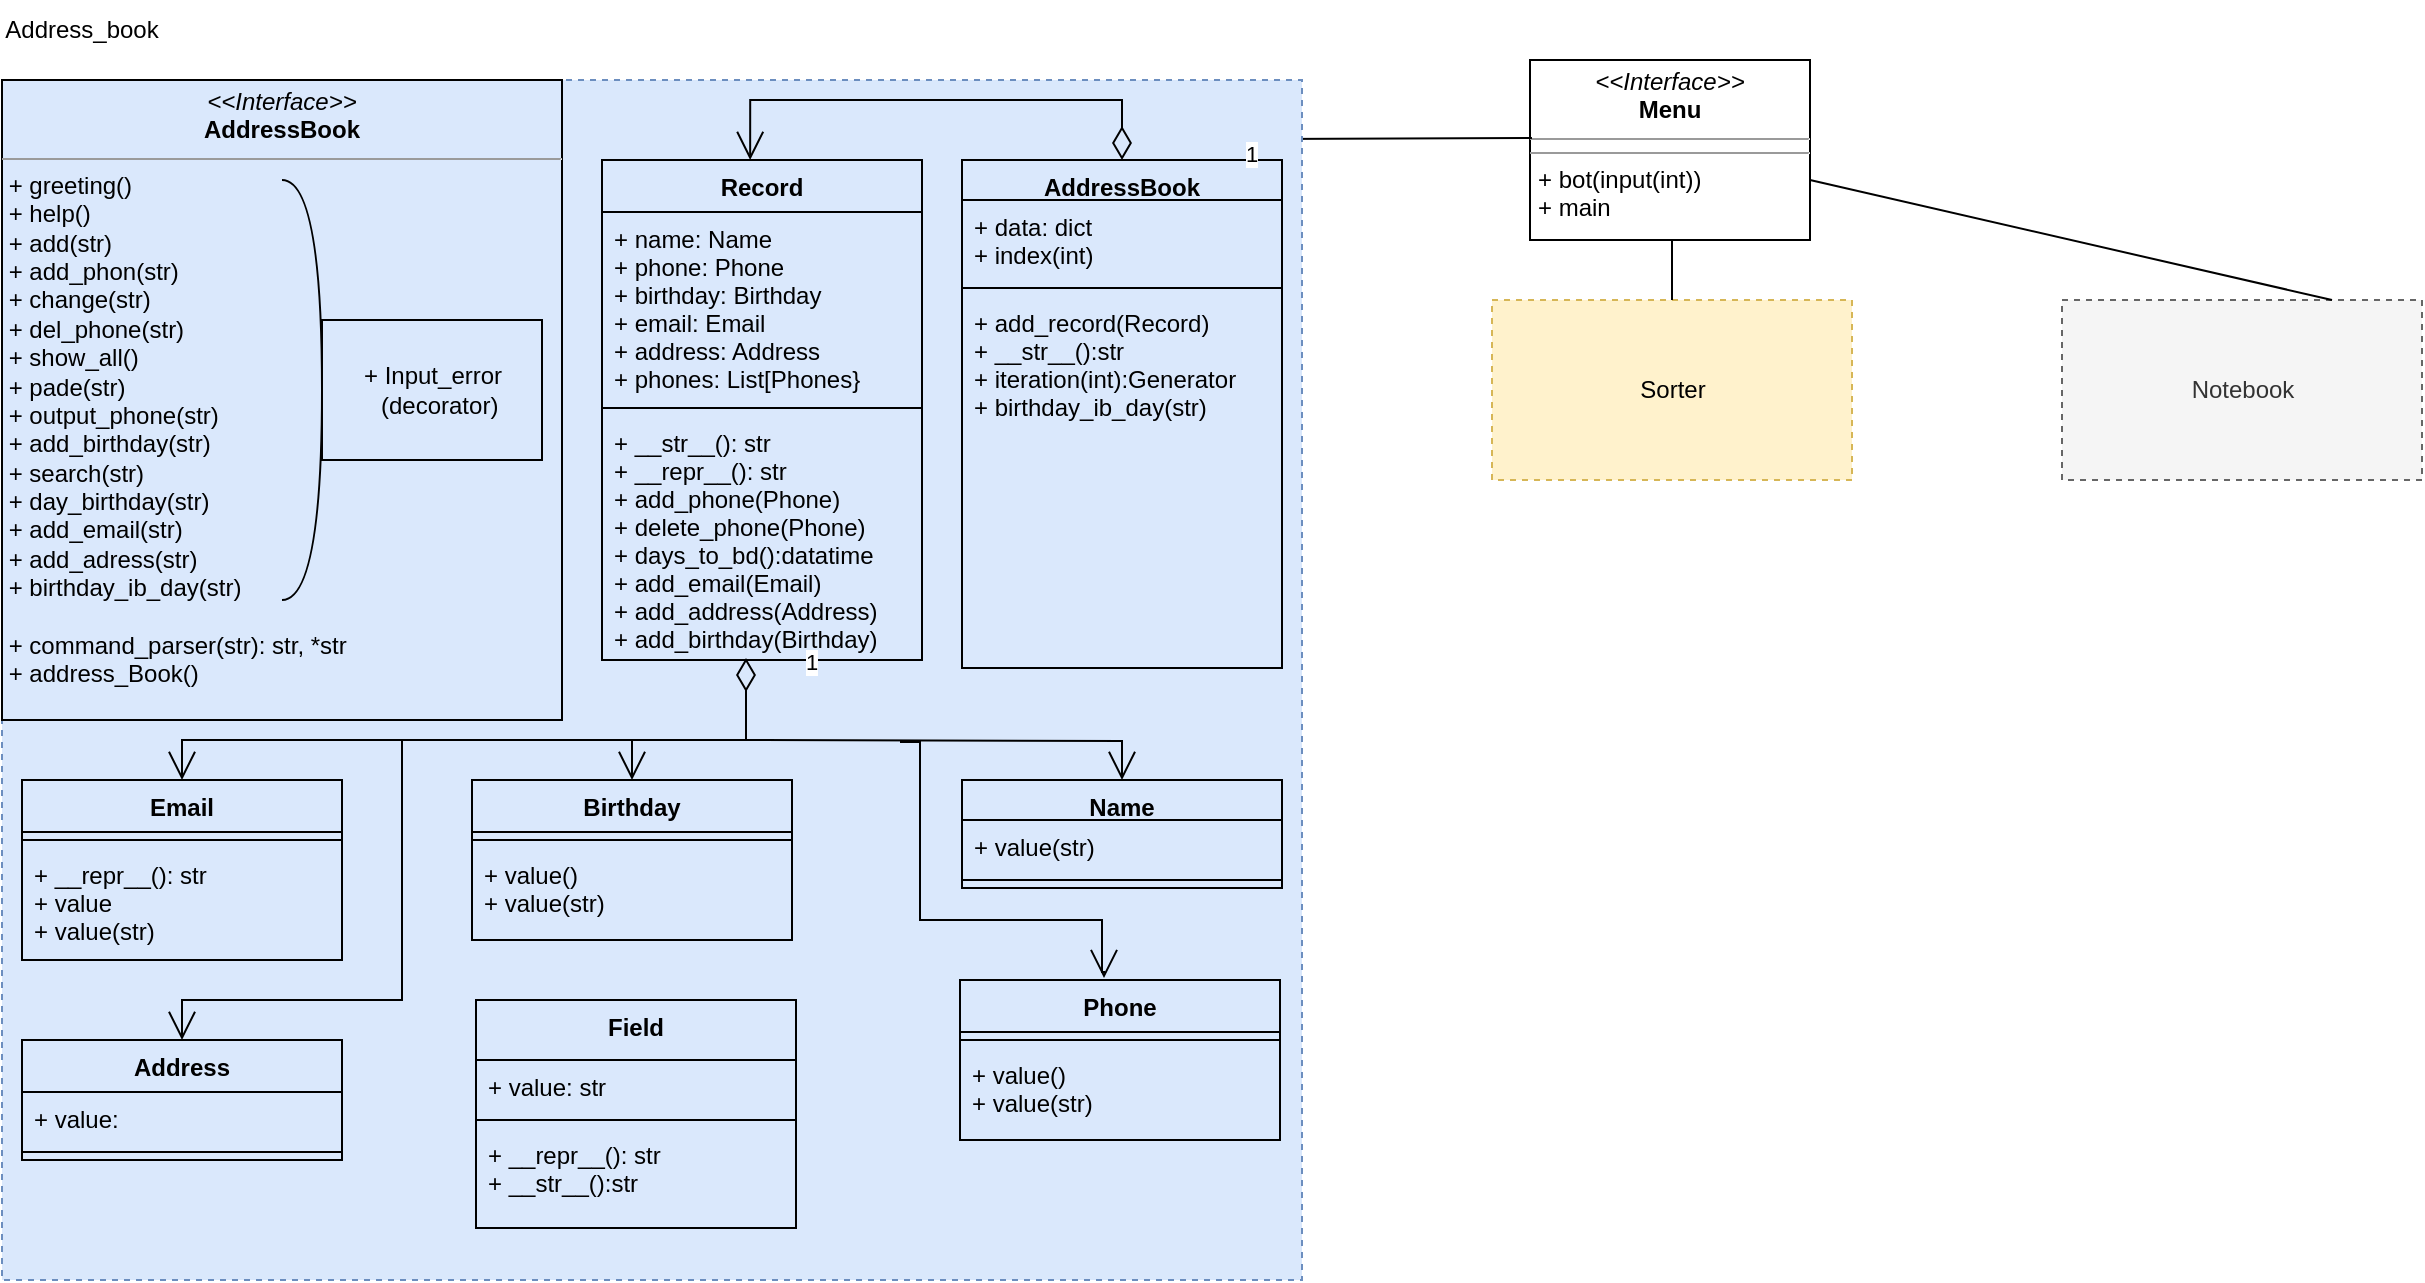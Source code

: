 <mxfile version="20.8.20" type="github">
  <diagram id="R2lEEEUBdFMjLlhIrx00" name="Page-1">
    <mxGraphModel dx="2210" dy="765" grid="1" gridSize="10" guides="1" tooltips="1" connect="1" arrows="1" fold="1" page="1" pageScale="1" pageWidth="850" pageHeight="1100" math="0" shadow="0" extFonts="Permanent Marker^https://fonts.googleapis.com/css?family=Permanent+Marker">
      <root>
        <mxCell id="0" />
        <mxCell id="1" parent="0" />
        <mxCell id="WKoIMvi9p1BWzZwJWIoY-1" value="&lt;p style=&quot;margin:0px;margin-top:4px;text-align:center;&quot;&gt;&lt;i&gt;&amp;lt;&amp;lt;Interface&amp;gt;&amp;gt;&lt;/i&gt;&lt;br&gt;&lt;b&gt;Menu&lt;/b&gt;&lt;br&gt;&lt;/p&gt;&lt;hr size=&quot;1&quot;&gt;&lt;hr size=&quot;1&quot;&gt;&lt;p style=&quot;margin:0px;margin-left:4px;&quot;&gt;+ bot(input(int))&lt;br&gt;+ main&lt;br&gt;&lt;/p&gt;" style="verticalAlign=top;align=left;overflow=fill;fontSize=12;fontFamily=Helvetica;html=1;" parent="1" vertex="1">
          <mxGeometry x="354" y="40" width="140" height="90" as="geometry" />
        </mxCell>
        <mxCell id="H_HPHrMYtquP8e00F-l--3" value="Sorter" style="html=1;dropTarget=0;dashed=1;fillColor=#fff2cc;strokeColor=#d6b656;" parent="1" vertex="1">
          <mxGeometry x="335" y="160" width="180" height="90" as="geometry" />
        </mxCell>
        <mxCell id="H_HPHrMYtquP8e00F-l--5" value="Notebook" style="html=1;dropTarget=0;dashed=1;fillColor=#f5f5f5;fontColor=#333333;strokeColor=#666666;" parent="1" vertex="1">
          <mxGeometry x="620" y="160" width="180" height="90" as="geometry" />
        </mxCell>
        <mxCell id="H_HPHrMYtquP8e00F-l--7" value="" style="endArrow=none;html=1;rounded=0;exitX=0.5;exitY=0;exitDx=0;exitDy=0;" parent="1" source="H_HPHrMYtquP8e00F-l--3" edge="1">
          <mxGeometry width="50" height="50" relative="1" as="geometry">
            <mxPoint x="375" y="180" as="sourcePoint" />
            <mxPoint x="425" y="130" as="targetPoint" />
          </mxGeometry>
        </mxCell>
        <mxCell id="H_HPHrMYtquP8e00F-l--8" value="" style="endArrow=none;html=1;rounded=0;entryX=0.007;entryY=0.433;entryDx=0;entryDy=0;entryPerimeter=0;" parent="1" target="WKoIMvi9p1BWzZwJWIoY-1" edge="1">
          <mxGeometry width="50" height="50" relative="1" as="geometry">
            <mxPoint x="100" y="80" as="sourcePoint" />
            <mxPoint x="320" y="110" as="targetPoint" />
          </mxGeometry>
        </mxCell>
        <mxCell id="H_HPHrMYtquP8e00F-l--9" value="" style="endArrow=none;html=1;rounded=0;entryX=0.75;entryY=0;entryDx=0;entryDy=0;" parent="1" target="H_HPHrMYtquP8e00F-l--5" edge="1">
          <mxGeometry width="50" height="50" relative="1" as="geometry">
            <mxPoint x="494" y="100" as="sourcePoint" />
            <mxPoint x="768" y="40" as="targetPoint" />
          </mxGeometry>
        </mxCell>
        <mxCell id="H_HPHrMYtquP8e00F-l--10" value="" style="rounded=0;whiteSpace=wrap;html=1;dashed=1;fillColor=#dae8fc;strokeColor=#6c8ebf;" parent="1" vertex="1">
          <mxGeometry x="-410" y="50" width="650" height="600" as="geometry" />
        </mxCell>
        <mxCell id="H_HPHrMYtquP8e00F-l--11" value="Address_book" style="text;html=1;strokeColor=none;fillColor=none;align=center;verticalAlign=middle;whiteSpace=wrap;rounded=0;" parent="1" vertex="1">
          <mxGeometry x="-400" y="10" width="60" height="30" as="geometry" />
        </mxCell>
        <mxCell id="H_HPHrMYtquP8e00F-l--14" value="&lt;p style=&quot;margin:0px;margin-top:4px;text-align:center;&quot;&gt;&lt;i&gt;&amp;lt;&amp;lt;Interface&amp;gt;&amp;gt;&lt;/i&gt;&lt;br&gt;&lt;b&gt;AddressBook&lt;/b&gt;&lt;br&gt;&lt;/p&gt;&lt;hr size=&quot;1&quot;&gt;&lt;div&gt;&amp;nbsp;+ greeting()&lt;/div&gt;&lt;div&gt;&amp;nbsp;+ help()&lt;/div&gt;&lt;div&gt;&amp;nbsp;+ add(str)&lt;/div&gt;&lt;div&gt;&amp;nbsp;+ add_phon(str)&lt;/div&gt;&lt;div&gt;&amp;nbsp;+ change(str)&lt;/div&gt;&lt;div&gt;&amp;nbsp;+ del_phone(str)&lt;/div&gt;&lt;div&gt;&amp;nbsp;+ show_all()&lt;/div&gt;&lt;div&gt;&amp;nbsp;+ pade(str)&lt;/div&gt;&lt;div&gt;&amp;nbsp;+ output_phone(str)&lt;/div&gt;&lt;div&gt;&amp;nbsp;+ add_birthday(str)&lt;/div&gt;&lt;div&gt;&amp;nbsp;+ search(str)&lt;/div&gt;&lt;div&gt;&amp;nbsp;+ day_birthday(str)&lt;/div&gt;&lt;div&gt;&amp;nbsp;+ add_email(str)&lt;/div&gt;&lt;div&gt;&amp;nbsp;+ add_adress(str)&lt;/div&gt;&lt;div&gt;&amp;nbsp;+ birthday_ib_day(str)&lt;/div&gt;&lt;div&gt;&lt;br&gt;&lt;/div&gt;&lt;div&gt;&amp;nbsp;+ command_parser(str): str, *str&lt;/div&gt;&lt;div&gt;&amp;nbsp;+ address_Book()&lt;br&gt;&lt;/div&gt;&lt;div&gt;&lt;br&gt;&lt;/div&gt;&lt;div&gt;&lt;br&gt;&lt;/div&gt;" style="verticalAlign=top;align=left;overflow=fill;fontSize=12;fontFamily=Helvetica;html=1;fillColor=none;" parent="1" vertex="1">
          <mxGeometry x="-410" y="50" width="280" height="320" as="geometry" />
        </mxCell>
        <mxCell id="H_HPHrMYtquP8e00F-l--15" value="&lt;div&gt;+ Input_error&lt;/div&gt;&lt;div&gt;&amp;nbsp; (decorator)&lt;/div&gt;" style="html=1;fillColor=none;" parent="1" vertex="1">
          <mxGeometry x="-250" y="170" width="110" height="70" as="geometry" />
        </mxCell>
        <mxCell id="H_HPHrMYtquP8e00F-l--17" value="" style="shape=requiredInterface;html=1;verticalLabelPosition=bottom;sketch=0;fillColor=none;" parent="1" vertex="1">
          <mxGeometry x="-270" y="100" width="20" height="210" as="geometry" />
        </mxCell>
        <mxCell id="H_HPHrMYtquP8e00F-l--18" value="Field" style="swimlane;fontStyle=1;align=center;verticalAlign=top;childLayout=stackLayout;horizontal=1;startSize=30;horizontalStack=0;resizeParent=1;resizeParentMax=0;resizeLast=0;collapsible=1;marginBottom=0;fillColor=none;" parent="1" vertex="1">
          <mxGeometry x="-173" y="510" width="160" height="114" as="geometry" />
        </mxCell>
        <mxCell id="H_HPHrMYtquP8e00F-l--19" value="+ value: str" style="text;strokeColor=none;fillColor=none;align=left;verticalAlign=top;spacingLeft=4;spacingRight=4;overflow=hidden;rotatable=0;points=[[0,0.5],[1,0.5]];portConstraint=eastwest;" parent="H_HPHrMYtquP8e00F-l--18" vertex="1">
          <mxGeometry y="30" width="160" height="26" as="geometry" />
        </mxCell>
        <mxCell id="H_HPHrMYtquP8e00F-l--20" value="" style="line;strokeWidth=1;fillColor=none;align=left;verticalAlign=middle;spacingTop=-1;spacingLeft=3;spacingRight=3;rotatable=0;labelPosition=right;points=[];portConstraint=eastwest;strokeColor=inherit;" parent="H_HPHrMYtquP8e00F-l--18" vertex="1">
          <mxGeometry y="56" width="160" height="8" as="geometry" />
        </mxCell>
        <mxCell id="H_HPHrMYtquP8e00F-l--21" value="+ __repr__(): str&#xa;+ __str__():str&#xa;" style="text;strokeColor=none;fillColor=none;align=left;verticalAlign=top;spacingLeft=4;spacingRight=4;overflow=hidden;rotatable=0;points=[[0,0.5],[1,0.5]];portConstraint=eastwest;" parent="H_HPHrMYtquP8e00F-l--18" vertex="1">
          <mxGeometry y="64" width="160" height="50" as="geometry" />
        </mxCell>
        <mxCell id="PhKwyfngF-lpL9iXMEQt-18" style="edgeStyle=orthogonalEdgeStyle;rounded=0;orthogonalLoop=1;jettySize=auto;html=1;exitX=0.5;exitY=0;exitDx=0;exitDy=0;entryX=0.5;entryY=0;entryDx=0;entryDy=0;endSize=12;strokeWidth=1;endArrow=open;endFill=0;" edge="1" parent="1" target="H_HPHrMYtquP8e00F-l--22">
          <mxGeometry relative="1" as="geometry">
            <mxPoint x="-95" y="380" as="sourcePoint" />
          </mxGeometry>
        </mxCell>
        <mxCell id="H_HPHrMYtquP8e00F-l--22" value="Birthday" style="swimlane;fontStyle=1;align=center;verticalAlign=top;childLayout=stackLayout;horizontal=1;startSize=26;horizontalStack=0;resizeParent=1;resizeParentMax=0;resizeLast=0;collapsible=1;marginBottom=0;fillColor=none;" parent="1" vertex="1">
          <mxGeometry x="-175" y="400" width="160" height="80" as="geometry" />
        </mxCell>
        <mxCell id="H_HPHrMYtquP8e00F-l--24" value="" style="line;strokeWidth=1;fillColor=none;align=left;verticalAlign=middle;spacingTop=-1;spacingLeft=3;spacingRight=3;rotatable=0;labelPosition=right;points=[];portConstraint=eastwest;strokeColor=inherit;" parent="H_HPHrMYtquP8e00F-l--22" vertex="1">
          <mxGeometry y="26" width="160" height="8" as="geometry" />
        </mxCell>
        <mxCell id="H_HPHrMYtquP8e00F-l--25" value="+ value()&#xa;+ value(str)&#xa;" style="text;strokeColor=none;fillColor=none;align=left;verticalAlign=top;spacingLeft=4;spacingRight=4;overflow=hidden;rotatable=0;points=[[0,0.5],[1,0.5]];portConstraint=eastwest;" parent="H_HPHrMYtquP8e00F-l--22" vertex="1">
          <mxGeometry y="34" width="160" height="46" as="geometry" />
        </mxCell>
        <mxCell id="PhKwyfngF-lpL9iXMEQt-20" style="edgeStyle=orthogonalEdgeStyle;rounded=0;orthogonalLoop=1;jettySize=auto;html=1;exitX=0.5;exitY=0;exitDx=0;exitDy=0;strokeWidth=1;endArrow=open;endFill=0;endSize=12;entryX=0.5;entryY=0;entryDx=0;entryDy=0;" edge="1" parent="1" target="H_HPHrMYtquP8e00F-l--26">
          <mxGeometry relative="1" as="geometry">
            <mxPoint x="-200" y="380" as="sourcePoint" />
            <Array as="points">
              <mxPoint x="-210" y="380" />
              <mxPoint x="-210" y="510" />
              <mxPoint x="-320" y="510" />
            </Array>
          </mxGeometry>
        </mxCell>
        <mxCell id="H_HPHrMYtquP8e00F-l--26" value="Address" style="swimlane;fontStyle=1;align=center;verticalAlign=top;childLayout=stackLayout;horizontal=1;startSize=26;horizontalStack=0;resizeParent=1;resizeParentMax=0;resizeLast=0;collapsible=1;marginBottom=0;fillColor=none;" parent="1" vertex="1">
          <mxGeometry x="-400" y="530" width="160" height="60" as="geometry" />
        </mxCell>
        <mxCell id="H_HPHrMYtquP8e00F-l--27" value="+ value: " style="text;strokeColor=none;fillColor=none;align=left;verticalAlign=top;spacingLeft=4;spacingRight=4;overflow=hidden;rotatable=0;points=[[0,0.5],[1,0.5]];portConstraint=eastwest;" parent="H_HPHrMYtquP8e00F-l--26" vertex="1">
          <mxGeometry y="26" width="160" height="26" as="geometry" />
        </mxCell>
        <mxCell id="H_HPHrMYtquP8e00F-l--28" value="" style="line;strokeWidth=1;fillColor=none;align=left;verticalAlign=middle;spacingTop=-1;spacingLeft=3;spacingRight=3;rotatable=0;labelPosition=right;points=[];portConstraint=eastwest;strokeColor=inherit;" parent="H_HPHrMYtquP8e00F-l--26" vertex="1">
          <mxGeometry y="52" width="160" height="8" as="geometry" />
        </mxCell>
        <mxCell id="H_HPHrMYtquP8e00F-l--38" value="Email" style="swimlane;fontStyle=1;align=center;verticalAlign=top;childLayout=stackLayout;horizontal=1;startSize=26;horizontalStack=0;resizeParent=1;resizeParentMax=0;resizeLast=0;collapsible=1;marginBottom=0;fillColor=none;" parent="1" vertex="1">
          <mxGeometry x="-400" y="400" width="160" height="90" as="geometry" />
        </mxCell>
        <mxCell id="H_HPHrMYtquP8e00F-l--40" value="" style="line;strokeWidth=1;fillColor=none;align=left;verticalAlign=middle;spacingTop=-1;spacingLeft=3;spacingRight=3;rotatable=0;labelPosition=right;points=[];portConstraint=eastwest;strokeColor=inherit;" parent="H_HPHrMYtquP8e00F-l--38" vertex="1">
          <mxGeometry y="26" width="160" height="8" as="geometry" />
        </mxCell>
        <mxCell id="H_HPHrMYtquP8e00F-l--41" value="+ __repr__(): str&#xa;+ value&#xa;+ value(str)&#xa;" style="text;strokeColor=none;fillColor=none;align=left;verticalAlign=top;spacingLeft=4;spacingRight=4;overflow=hidden;rotatable=0;points=[[0,0.5],[1,0.5]];portConstraint=eastwest;" parent="H_HPHrMYtquP8e00F-l--38" vertex="1">
          <mxGeometry y="34" width="160" height="56" as="geometry" />
        </mxCell>
        <mxCell id="H_HPHrMYtquP8e00F-l--42" value="Name" style="swimlane;fontStyle=1;align=center;verticalAlign=top;childLayout=stackLayout;horizontal=1;startSize=20;horizontalStack=0;resizeParent=1;resizeParentMax=0;resizeLast=0;collapsible=1;marginBottom=0;fillColor=none;" parent="1" vertex="1">
          <mxGeometry x="70" y="400" width="160" height="54" as="geometry" />
        </mxCell>
        <mxCell id="H_HPHrMYtquP8e00F-l--43" value="+ value(str) " style="text;strokeColor=none;fillColor=none;align=left;verticalAlign=top;spacingLeft=4;spacingRight=4;overflow=hidden;rotatable=0;points=[[0,0.5],[1,0.5]];portConstraint=eastwest;" parent="H_HPHrMYtquP8e00F-l--42" vertex="1">
          <mxGeometry y="20" width="160" height="26" as="geometry" />
        </mxCell>
        <mxCell id="H_HPHrMYtquP8e00F-l--44" value="" style="line;strokeWidth=1;fillColor=none;align=left;verticalAlign=middle;spacingTop=-1;spacingLeft=3;spacingRight=3;rotatable=0;labelPosition=right;points=[];portConstraint=eastwest;strokeColor=inherit;" parent="H_HPHrMYtquP8e00F-l--42" vertex="1">
          <mxGeometry y="46" width="160" height="8" as="geometry" />
        </mxCell>
        <mxCell id="H_HPHrMYtquP8e00F-l--46" value="Phone" style="swimlane;fontStyle=1;align=center;verticalAlign=top;childLayout=stackLayout;horizontal=1;startSize=26;horizontalStack=0;resizeParent=1;resizeParentMax=0;resizeLast=0;collapsible=1;marginBottom=0;fillColor=none;" parent="1" vertex="1">
          <mxGeometry x="69" y="500" width="160" height="80" as="geometry" />
        </mxCell>
        <mxCell id="H_HPHrMYtquP8e00F-l--48" value="" style="line;strokeWidth=1;fillColor=none;align=left;verticalAlign=middle;spacingTop=-1;spacingLeft=3;spacingRight=3;rotatable=0;labelPosition=right;points=[];portConstraint=eastwest;strokeColor=inherit;" parent="H_HPHrMYtquP8e00F-l--46" vertex="1">
          <mxGeometry y="26" width="160" height="8" as="geometry" />
        </mxCell>
        <mxCell id="H_HPHrMYtquP8e00F-l--49" value="+ value()&#xa;+ value(str)&#xa;" style="text;strokeColor=none;fillColor=none;align=left;verticalAlign=top;spacingLeft=4;spacingRight=4;overflow=hidden;rotatable=0;points=[[0,0.5],[1,0.5]];portConstraint=eastwest;" parent="H_HPHrMYtquP8e00F-l--46" vertex="1">
          <mxGeometry y="34" width="160" height="46" as="geometry" />
        </mxCell>
        <mxCell id="H_HPHrMYtquP8e00F-l--50" value="Record" style="swimlane;fontStyle=1;align=center;verticalAlign=top;childLayout=stackLayout;horizontal=1;startSize=26;horizontalStack=0;resizeParent=1;resizeParentMax=0;resizeLast=0;collapsible=1;marginBottom=0;fillColor=none;" parent="1" vertex="1">
          <mxGeometry x="-110" y="90" width="160" height="250" as="geometry" />
        </mxCell>
        <mxCell id="H_HPHrMYtquP8e00F-l--51" value="+ name: Name&#xa;+ phone: Phone&#xa;+ birthday: Birthday&#xa;+ email: Email&#xa;+ address: Address&#xa;+ phones: List[Phones}&#xa; &#xa;&#xa;" style="text;strokeColor=none;fillColor=none;align=left;verticalAlign=top;spacingLeft=4;spacingRight=4;overflow=hidden;rotatable=0;points=[[0,0.5],[1,0.5]];portConstraint=eastwest;" parent="H_HPHrMYtquP8e00F-l--50" vertex="1">
          <mxGeometry y="26" width="160" height="94" as="geometry" />
        </mxCell>
        <mxCell id="H_HPHrMYtquP8e00F-l--52" value="" style="line;strokeWidth=1;fillColor=none;align=left;verticalAlign=middle;spacingTop=-1;spacingLeft=3;spacingRight=3;rotatable=0;labelPosition=right;points=[];portConstraint=eastwest;strokeColor=inherit;" parent="H_HPHrMYtquP8e00F-l--50" vertex="1">
          <mxGeometry y="120" width="160" height="8" as="geometry" />
        </mxCell>
        <mxCell id="H_HPHrMYtquP8e00F-l--53" value="+ __str__(): str&#xa;+ __repr__(): str&#xa;+ add_phone(Phone)&#xa;+ delete_phone(Phone)&#xa;+ days_to_bd():datatime&#xa;+ add_email(Email)&#xa;+ add_address(Address)&#xa;+ add_birthday(Birthday)&#xa;&#xa;&#xa;" style="text;strokeColor=none;fillColor=none;align=left;verticalAlign=top;spacingLeft=4;spacingRight=4;overflow=hidden;rotatable=0;points=[[0,0.5],[1,0.5]];portConstraint=eastwest;" parent="H_HPHrMYtquP8e00F-l--50" vertex="1">
          <mxGeometry y="128" width="160" height="122" as="geometry" />
        </mxCell>
        <mxCell id="H_HPHrMYtquP8e00F-l--54" value="AddressBook" style="swimlane;fontStyle=1;align=center;verticalAlign=top;childLayout=stackLayout;horizontal=1;startSize=20;horizontalStack=0;resizeParent=1;resizeParentMax=0;resizeLast=0;collapsible=1;marginBottom=0;fillColor=none;" parent="1" vertex="1">
          <mxGeometry x="70" y="90" width="160" height="254" as="geometry" />
        </mxCell>
        <mxCell id="H_HPHrMYtquP8e00F-l--55" value="+ data: dict&#xa;+ index(int)&#xa;" style="text;strokeColor=none;fillColor=none;align=left;verticalAlign=top;spacingLeft=4;spacingRight=4;overflow=hidden;rotatable=0;points=[[0,0.5],[1,0.5]];portConstraint=eastwest;" parent="H_HPHrMYtquP8e00F-l--54" vertex="1">
          <mxGeometry y="20" width="160" height="40" as="geometry" />
        </mxCell>
        <mxCell id="H_HPHrMYtquP8e00F-l--56" value="" style="line;strokeWidth=1;fillColor=none;align=left;verticalAlign=middle;spacingTop=-1;spacingLeft=3;spacingRight=3;rotatable=0;labelPosition=right;points=[];portConstraint=eastwest;strokeColor=inherit;" parent="H_HPHrMYtquP8e00F-l--54" vertex="1">
          <mxGeometry y="60" width="160" height="8" as="geometry" />
        </mxCell>
        <mxCell id="H_HPHrMYtquP8e00F-l--57" value="+ add_record(Record)&#xa;+ __str__():str&#xa;+ iteration(int):Generator&#xa;+ birthday_ib_day(str)&#xa;" style="text;strokeColor=none;fillColor=none;align=left;verticalAlign=top;spacingLeft=4;spacingRight=4;overflow=hidden;rotatable=0;points=[[0,0.5],[1,0.5]];portConstraint=eastwest;" parent="H_HPHrMYtquP8e00F-l--54" vertex="1">
          <mxGeometry y="68" width="160" height="186" as="geometry" />
        </mxCell>
        <mxCell id="PhKwyfngF-lpL9iXMEQt-12" value="1" style="endArrow=open;html=1;endSize=12;startArrow=diamondThin;startSize=14;startFill=0;edgeStyle=orthogonalEdgeStyle;align=left;verticalAlign=bottom;rounded=0;exitX=0.45;exitY=0.992;exitDx=0;exitDy=0;exitPerimeter=0;entryX=0.5;entryY=0;entryDx=0;entryDy=0;" edge="1" parent="1" source="H_HPHrMYtquP8e00F-l--53" target="H_HPHrMYtquP8e00F-l--38">
          <mxGeometry x="-0.936" y="28" relative="1" as="geometry">
            <mxPoint x="-80" y="380" as="sourcePoint" />
            <mxPoint x="-240" y="380" as="targetPoint" />
            <Array as="points">
              <mxPoint x="-38" y="380" />
              <mxPoint x="-320" y="380" />
            </Array>
            <mxPoint as="offset" />
          </mxGeometry>
        </mxCell>
        <mxCell id="PhKwyfngF-lpL9iXMEQt-13" value="1" style="endArrow=open;html=1;endSize=12;startArrow=diamondThin;startSize=14;startFill=0;edgeStyle=orthogonalEdgeStyle;align=left;verticalAlign=bottom;rounded=0;exitX=0.5;exitY=0;exitDx=0;exitDy=0;entryX=0.463;entryY=0;entryDx=0;entryDy=0;entryPerimeter=0;" edge="1" parent="1" source="H_HPHrMYtquP8e00F-l--54" target="H_HPHrMYtquP8e00F-l--50">
          <mxGeometry x="-0.842" y="-30" relative="1" as="geometry">
            <mxPoint x="150" y="60" as="sourcePoint" />
            <mxPoint x="-10" y="60" as="targetPoint" />
            <Array as="points">
              <mxPoint x="150" y="60" />
              <mxPoint x="-36" y="60" />
            </Array>
            <mxPoint x="30" y="25" as="offset" />
          </mxGeometry>
        </mxCell>
        <mxCell id="PhKwyfngF-lpL9iXMEQt-17" value="" style="endArrow=open;endFill=1;endSize=12;html=1;rounded=0;edgeStyle=orthogonalEdgeStyle;entryX=0.5;entryY=0;entryDx=0;entryDy=0;" edge="1" parent="1" target="H_HPHrMYtquP8e00F-l--42">
          <mxGeometry width="160" relative="1" as="geometry">
            <mxPoint x="-40" y="380" as="sourcePoint" />
            <mxPoint x="150" y="381" as="targetPoint" />
          </mxGeometry>
        </mxCell>
        <mxCell id="PhKwyfngF-lpL9iXMEQt-21" style="edgeStyle=orthogonalEdgeStyle;rounded=0;orthogonalLoop=1;jettySize=auto;html=1;exitX=0.5;exitY=0;exitDx=0;exitDy=0;strokeWidth=1;endArrow=open;endFill=0;endSize=12;entryX=0.45;entryY=-0.012;entryDx=0;entryDy=0;entryPerimeter=0;" edge="1" parent="1" target="H_HPHrMYtquP8e00F-l--46">
          <mxGeometry relative="1" as="geometry">
            <mxPoint x="159" y="496" as="targetPoint" />
            <mxPoint x="39" y="381" as="sourcePoint" />
            <Array as="points">
              <mxPoint x="49" y="381" />
              <mxPoint x="49" y="470" />
              <mxPoint x="140" y="470" />
              <mxPoint x="140" y="496" />
              <mxPoint x="141" y="496" />
            </Array>
          </mxGeometry>
        </mxCell>
      </root>
    </mxGraphModel>
  </diagram>
</mxfile>
